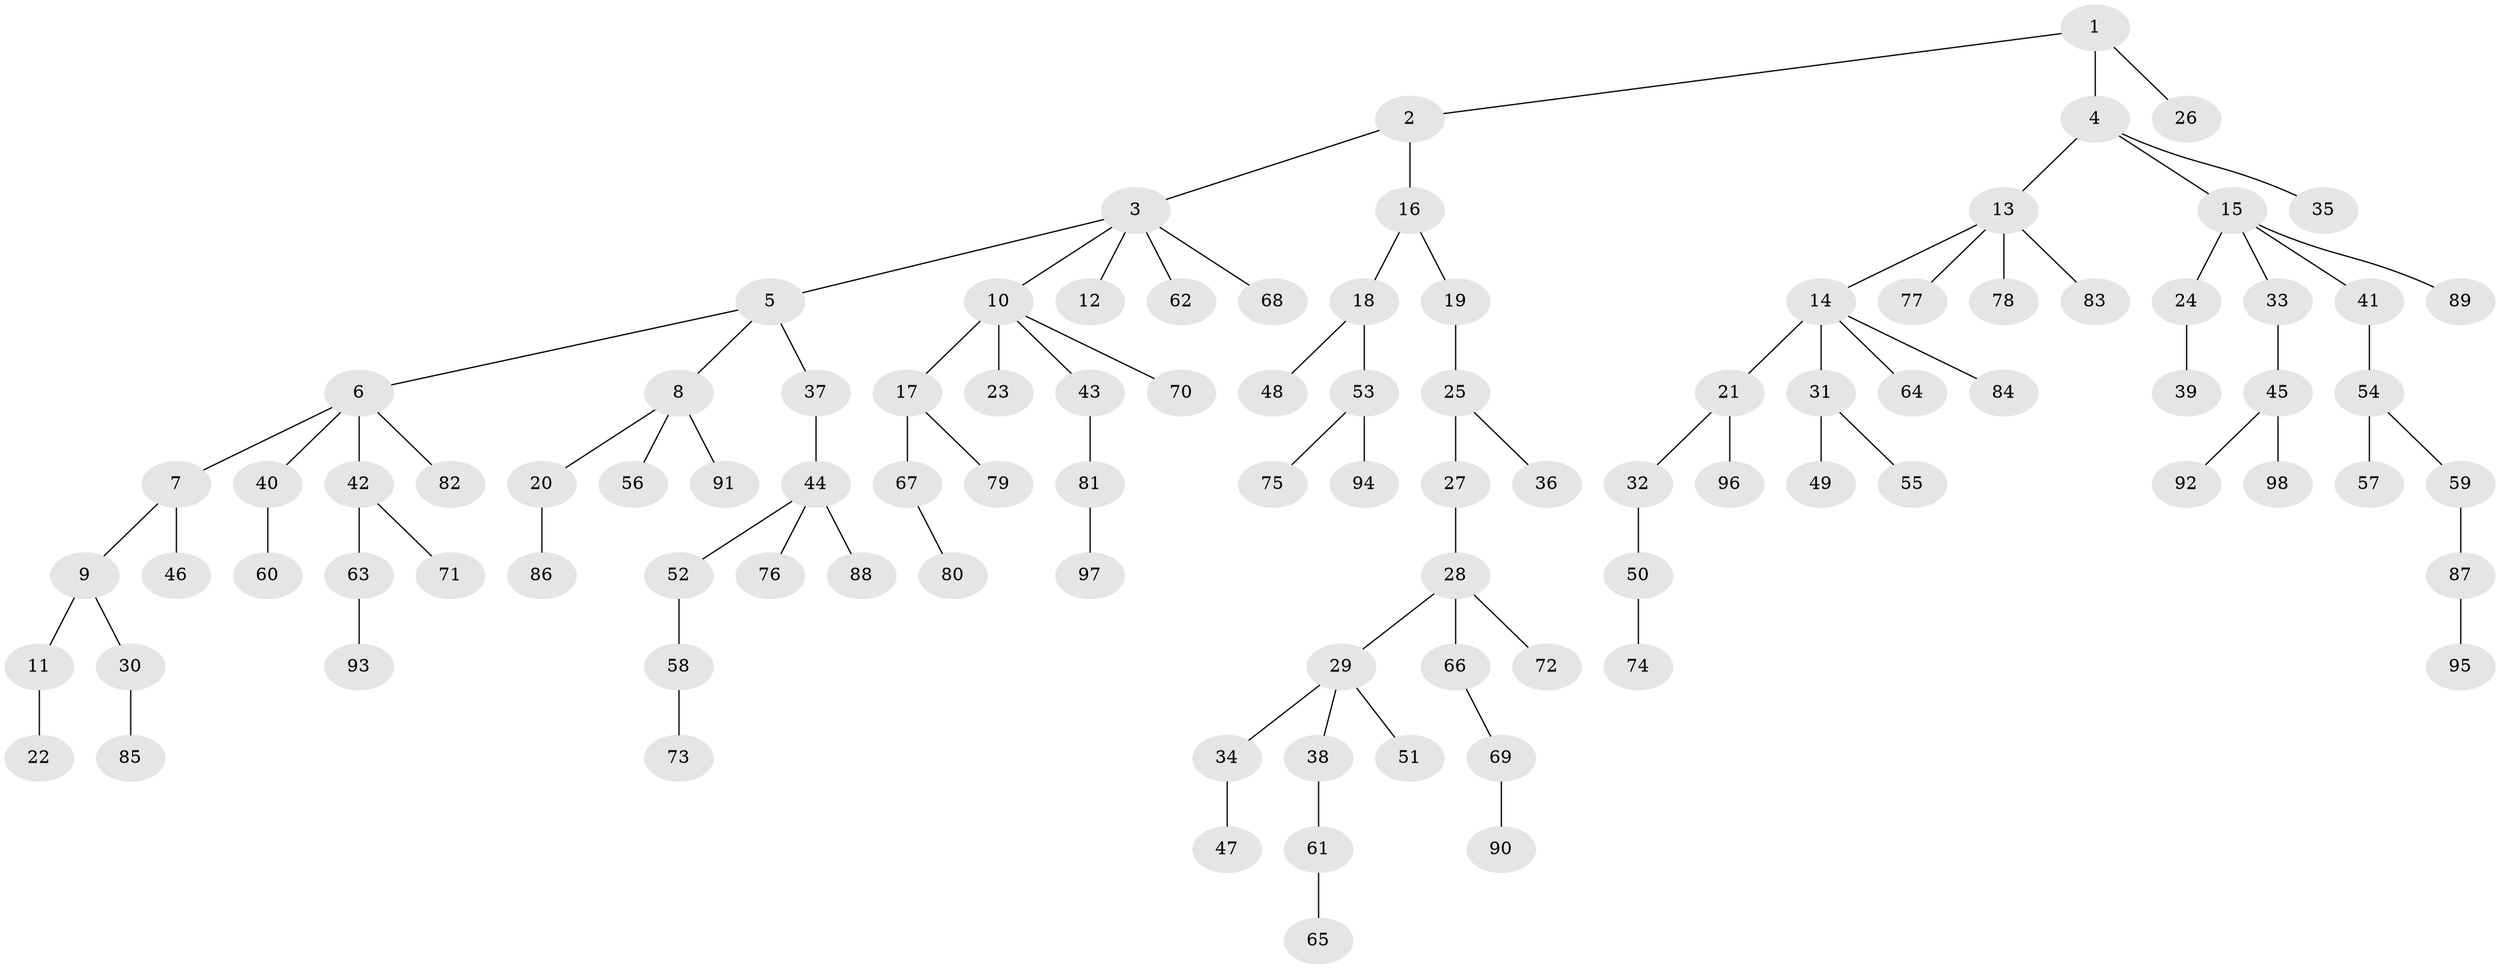 // Generated by graph-tools (version 1.1) at 2025/26/03/09/25 03:26:23]
// undirected, 98 vertices, 97 edges
graph export_dot {
graph [start="1"]
  node [color=gray90,style=filled];
  1;
  2;
  3;
  4;
  5;
  6;
  7;
  8;
  9;
  10;
  11;
  12;
  13;
  14;
  15;
  16;
  17;
  18;
  19;
  20;
  21;
  22;
  23;
  24;
  25;
  26;
  27;
  28;
  29;
  30;
  31;
  32;
  33;
  34;
  35;
  36;
  37;
  38;
  39;
  40;
  41;
  42;
  43;
  44;
  45;
  46;
  47;
  48;
  49;
  50;
  51;
  52;
  53;
  54;
  55;
  56;
  57;
  58;
  59;
  60;
  61;
  62;
  63;
  64;
  65;
  66;
  67;
  68;
  69;
  70;
  71;
  72;
  73;
  74;
  75;
  76;
  77;
  78;
  79;
  80;
  81;
  82;
  83;
  84;
  85;
  86;
  87;
  88;
  89;
  90;
  91;
  92;
  93;
  94;
  95;
  96;
  97;
  98;
  1 -- 2;
  1 -- 4;
  1 -- 26;
  2 -- 3;
  2 -- 16;
  3 -- 5;
  3 -- 10;
  3 -- 12;
  3 -- 62;
  3 -- 68;
  4 -- 13;
  4 -- 15;
  4 -- 35;
  5 -- 6;
  5 -- 8;
  5 -- 37;
  6 -- 7;
  6 -- 40;
  6 -- 42;
  6 -- 82;
  7 -- 9;
  7 -- 46;
  8 -- 20;
  8 -- 56;
  8 -- 91;
  9 -- 11;
  9 -- 30;
  10 -- 17;
  10 -- 23;
  10 -- 43;
  10 -- 70;
  11 -- 22;
  13 -- 14;
  13 -- 77;
  13 -- 78;
  13 -- 83;
  14 -- 21;
  14 -- 31;
  14 -- 64;
  14 -- 84;
  15 -- 24;
  15 -- 33;
  15 -- 41;
  15 -- 89;
  16 -- 18;
  16 -- 19;
  17 -- 67;
  17 -- 79;
  18 -- 48;
  18 -- 53;
  19 -- 25;
  20 -- 86;
  21 -- 32;
  21 -- 96;
  24 -- 39;
  25 -- 27;
  25 -- 36;
  27 -- 28;
  28 -- 29;
  28 -- 66;
  28 -- 72;
  29 -- 34;
  29 -- 38;
  29 -- 51;
  30 -- 85;
  31 -- 49;
  31 -- 55;
  32 -- 50;
  33 -- 45;
  34 -- 47;
  37 -- 44;
  38 -- 61;
  40 -- 60;
  41 -- 54;
  42 -- 63;
  42 -- 71;
  43 -- 81;
  44 -- 52;
  44 -- 76;
  44 -- 88;
  45 -- 92;
  45 -- 98;
  50 -- 74;
  52 -- 58;
  53 -- 75;
  53 -- 94;
  54 -- 57;
  54 -- 59;
  58 -- 73;
  59 -- 87;
  61 -- 65;
  63 -- 93;
  66 -- 69;
  67 -- 80;
  69 -- 90;
  81 -- 97;
  87 -- 95;
}
